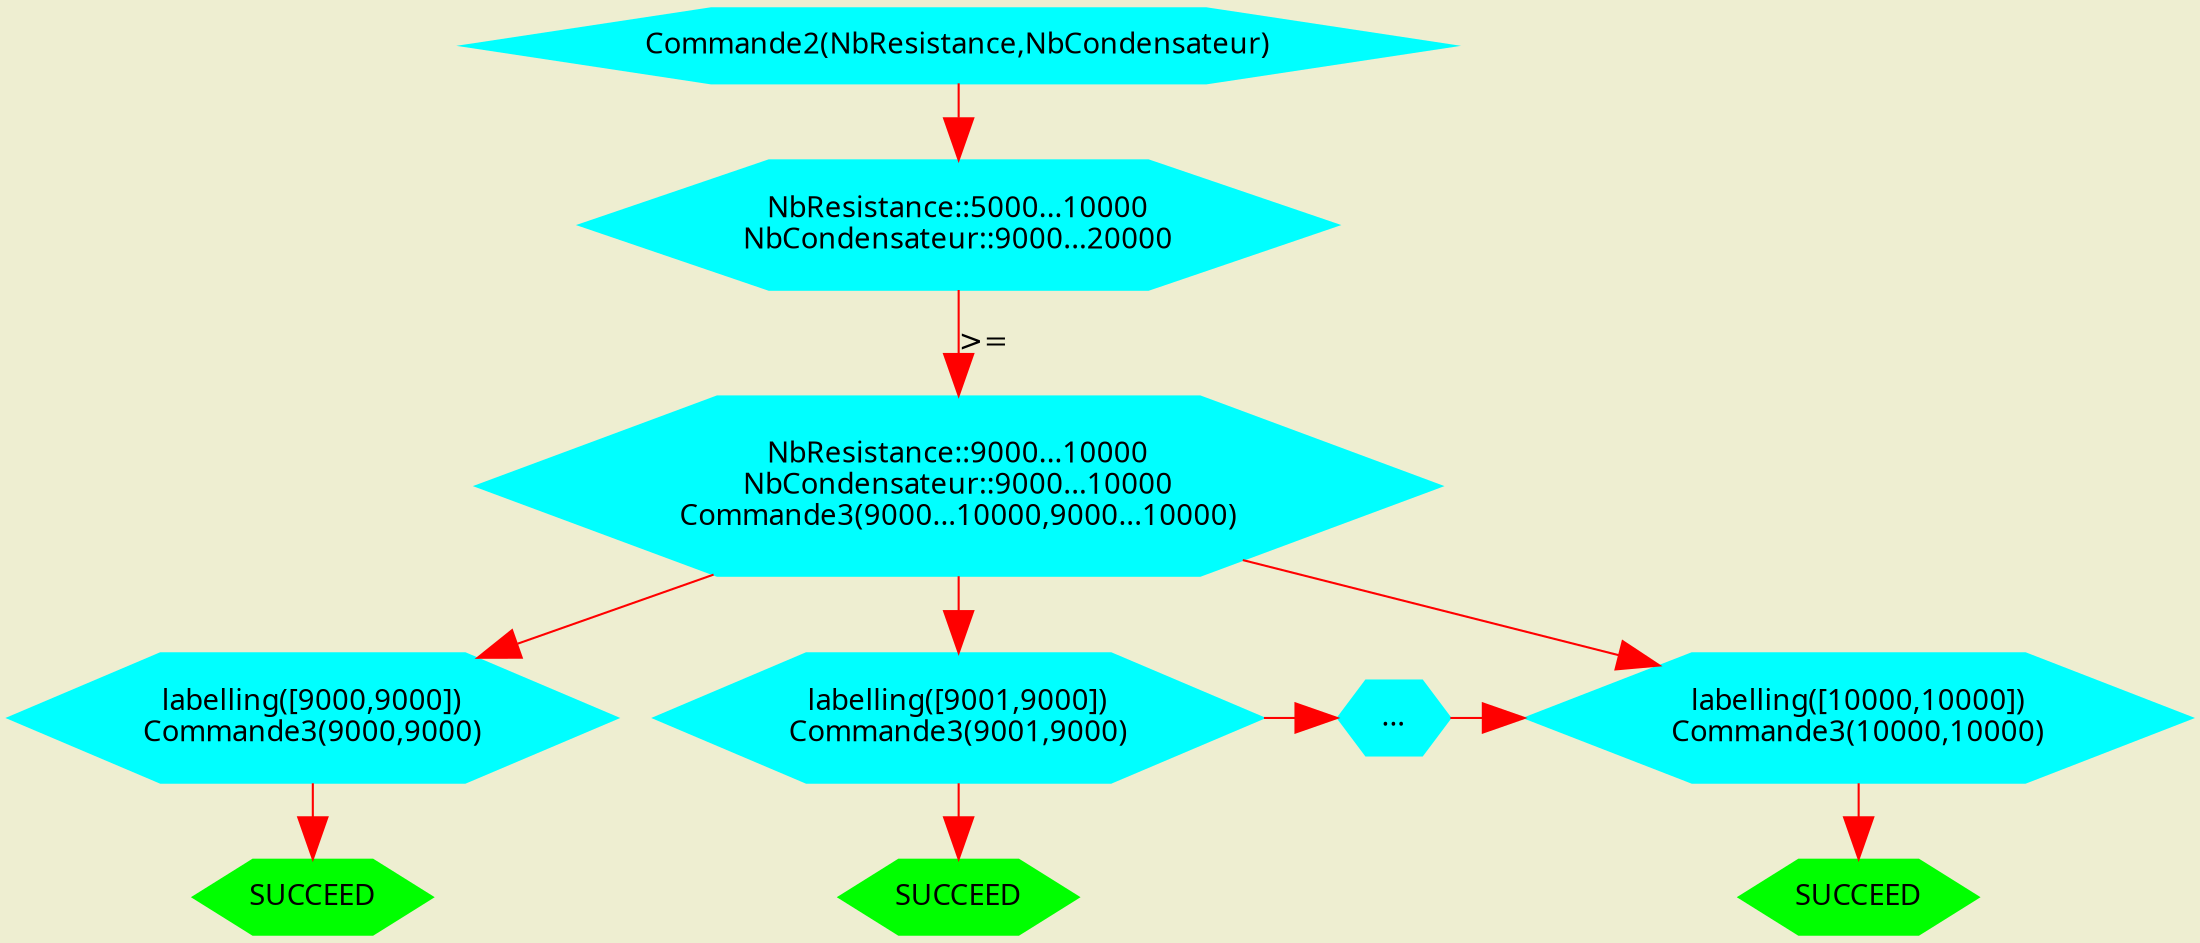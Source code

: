 digraph G {
	graph [bgcolor=lightyellow2, splines=true];
	edge [color=red, arrowsize=2];
	node [color=cyan, style=filled, shape=polygon, sides=6, fontname="Verdana",fontcolor=black];
		
	A1->A2
	A2->A3 [label=">="]
A3->B1
A3->B2
A3->B3
B1->SUCCEED
B2->SUCCEED2
B3->SUCCEED3
B2->SUITE {width=7}
	SUITE->B3 {width=7}
	{ rank=same; B1 B2 B3 SUITE}


	A1 [label="Commande2(NbResistance,NbCondensateur)"];
	A2 [label="NbResistance::5000...10000\nNbCondensateur::9000...20000"];
	A3 [label="NbResistance::9000...10000\nNbCondensateur::9000...10000\nCommande3(9000...10000,9000...10000)"];

SUITE [label="..."];
B1 [label="labelling([9000,9000])\nCommande3(9000,9000)"];
B2 [label="labelling([9001,9000])\nCommande3(9001,9000)"];
B3 [label="labelling([10000,10000])\nCommande3(10000,10000)"];
SUCCEED[label="SUCCEED",color="green"];
SUCCEED2[label="SUCCEED",color="green"];
SUCCEED3[label="SUCCEED",color="green"];
}
